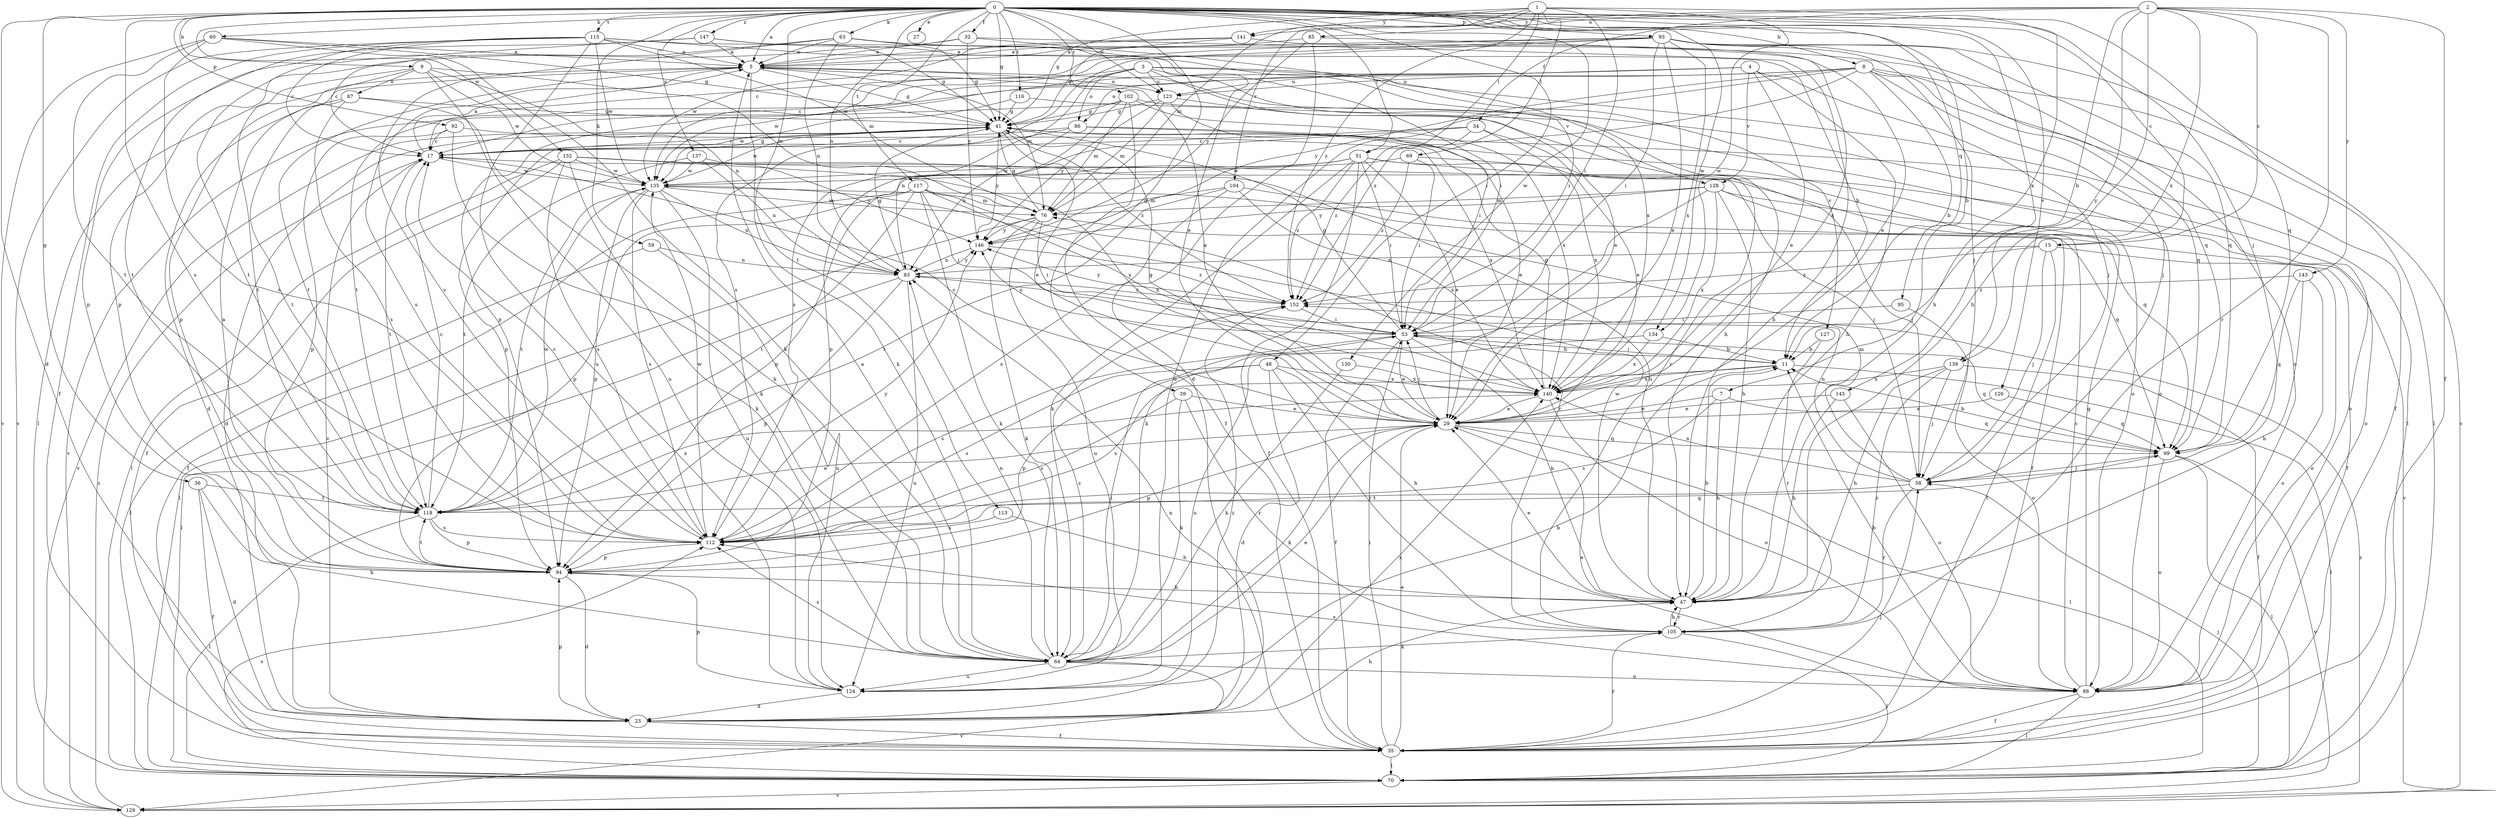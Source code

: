 strict digraph  {
0;
1;
2;
3;
4;
5;
7;
8;
9;
11;
15;
17;
23;
27;
29;
32;
34;
35;
36;
39;
41;
47;
48;
51;
53;
58;
59;
60;
63;
64;
69;
70;
76;
83;
85;
86;
87;
88;
92;
93;
94;
95;
99;
102;
104;
105;
112;
113;
115;
116;
117;
118;
123;
124;
126;
127;
128;
129;
130;
132;
134;
135;
137;
139;
140;
141;
143;
145;
146;
147;
152;
0 -> 5  [label=a];
0 -> 7  [label=b];
0 -> 8  [label=b];
0 -> 9  [label=b];
0 -> 15  [label=c];
0 -> 23  [label=d];
0 -> 27  [label=e];
0 -> 32  [label=f];
0 -> 36  [label=g];
0 -> 39  [label=g];
0 -> 41  [label=g];
0 -> 48  [label=i];
0 -> 51  [label=i];
0 -> 58  [label=j];
0 -> 59  [label=k];
0 -> 60  [label=k];
0 -> 63  [label=k];
0 -> 83  [label=n];
0 -> 92  [label=p];
0 -> 93  [label=p];
0 -> 95  [label=q];
0 -> 99  [label=q];
0 -> 102  [label=r];
0 -> 112  [label=s];
0 -> 113  [label=t];
0 -> 115  [label=t];
0 -> 116  [label=t];
0 -> 117  [label=t];
0 -> 123  [label=u];
0 -> 126  [label=v];
0 -> 130  [label=w];
0 -> 132  [label=w];
0 -> 134  [label=w];
0 -> 137  [label=x];
0 -> 139  [label=x];
0 -> 147  [label=z];
1 -> 41  [label=g];
1 -> 47  [label=h];
1 -> 51  [label=i];
1 -> 53  [label=i];
1 -> 69  [label=l];
1 -> 76  [label=m];
1 -> 104  [label=r];
1 -> 134  [label=w];
1 -> 141  [label=y];
1 -> 152  [label=z];
2 -> 11  [label=b];
2 -> 15  [label=c];
2 -> 34  [label=f];
2 -> 35  [label=f];
2 -> 47  [label=h];
2 -> 85  [label=o];
2 -> 105  [label=r];
2 -> 139  [label=x];
2 -> 141  [label=y];
2 -> 143  [label=y];
2 -> 145  [label=y];
3 -> 29  [label=e];
3 -> 70  [label=l];
3 -> 86  [label=o];
3 -> 112  [label=s];
3 -> 118  [label=t];
3 -> 123  [label=u];
3 -> 127  [label=v];
3 -> 128  [label=v];
3 -> 135  [label=w];
4 -> 17  [label=c];
4 -> 29  [label=e];
4 -> 47  [label=h];
4 -> 58  [label=j];
4 -> 86  [label=o];
4 -> 123  [label=u];
4 -> 128  [label=v];
5 -> 41  [label=g];
5 -> 47  [label=h];
5 -> 64  [label=k];
5 -> 76  [label=m];
5 -> 94  [label=p];
5 -> 112  [label=s];
5 -> 118  [label=t];
5 -> 123  [label=u];
7 -> 29  [label=e];
7 -> 47  [label=h];
7 -> 99  [label=q];
7 -> 112  [label=s];
8 -> 11  [label=b];
8 -> 35  [label=f];
8 -> 58  [label=j];
8 -> 70  [label=l];
8 -> 94  [label=p];
8 -> 99  [label=q];
8 -> 123  [label=u];
8 -> 124  [label=u];
8 -> 146  [label=y];
8 -> 152  [label=z];
9 -> 70  [label=l];
9 -> 76  [label=m];
9 -> 83  [label=n];
9 -> 87  [label=o];
9 -> 118  [label=t];
9 -> 124  [label=u];
9 -> 135  [label=w];
11 -> 53  [label=i];
11 -> 70  [label=l];
11 -> 112  [label=s];
11 -> 140  [label=x];
15 -> 35  [label=f];
15 -> 58  [label=j];
15 -> 83  [label=n];
15 -> 88  [label=o];
15 -> 152  [label=z];
17 -> 5  [label=a];
17 -> 41  [label=g];
17 -> 118  [label=t];
17 -> 135  [label=w];
23 -> 17  [label=c];
23 -> 35  [label=f];
23 -> 47  [label=h];
23 -> 94  [label=p];
23 -> 140  [label=x];
23 -> 152  [label=z];
29 -> 5  [label=a];
29 -> 17  [label=c];
29 -> 41  [label=g];
29 -> 53  [label=i];
29 -> 64  [label=k];
29 -> 70  [label=l];
29 -> 94  [label=p];
29 -> 99  [label=q];
32 -> 5  [label=a];
32 -> 47  [label=h];
32 -> 94  [label=p];
32 -> 140  [label=x];
32 -> 146  [label=y];
34 -> 17  [label=c];
34 -> 29  [label=e];
34 -> 94  [label=p];
34 -> 140  [label=x];
34 -> 152  [label=z];
35 -> 29  [label=e];
35 -> 53  [label=i];
35 -> 58  [label=j];
35 -> 70  [label=l];
35 -> 83  [label=n];
35 -> 105  [label=r];
36 -> 23  [label=d];
36 -> 35  [label=f];
36 -> 64  [label=k];
36 -> 118  [label=t];
39 -> 29  [label=e];
39 -> 64  [label=k];
39 -> 105  [label=r];
39 -> 112  [label=s];
41 -> 17  [label=c];
41 -> 23  [label=d];
41 -> 29  [label=e];
41 -> 129  [label=v];
41 -> 135  [label=w];
41 -> 146  [label=y];
41 -> 152  [label=z];
47 -> 11  [label=b];
47 -> 29  [label=e];
47 -> 105  [label=r];
47 -> 135  [label=w];
48 -> 23  [label=d];
48 -> 47  [label=h];
48 -> 94  [label=p];
48 -> 105  [label=r];
48 -> 112  [label=s];
48 -> 140  [label=x];
51 -> 29  [label=e];
51 -> 35  [label=f];
51 -> 53  [label=i];
51 -> 58  [label=j];
51 -> 64  [label=k];
51 -> 94  [label=p];
51 -> 99  [label=q];
51 -> 135  [label=w];
51 -> 152  [label=z];
53 -> 11  [label=b];
53 -> 29  [label=e];
53 -> 35  [label=f];
53 -> 41  [label=g];
53 -> 47  [label=h];
53 -> 99  [label=q];
53 -> 112  [label=s];
53 -> 146  [label=y];
58 -> 76  [label=m];
58 -> 83  [label=n];
58 -> 105  [label=r];
58 -> 118  [label=t];
58 -> 140  [label=x];
59 -> 70  [label=l];
59 -> 83  [label=n];
59 -> 124  [label=u];
60 -> 5  [label=a];
60 -> 41  [label=g];
60 -> 64  [label=k];
60 -> 112  [label=s];
60 -> 118  [label=t];
60 -> 129  [label=v];
63 -> 5  [label=a];
63 -> 17  [label=c];
63 -> 41  [label=g];
63 -> 53  [label=i];
63 -> 83  [label=n];
63 -> 99  [label=q];
63 -> 112  [label=s];
64 -> 5  [label=a];
64 -> 29  [label=e];
64 -> 53  [label=i];
64 -> 83  [label=n];
64 -> 88  [label=o];
64 -> 112  [label=s];
64 -> 124  [label=u];
64 -> 129  [label=v];
64 -> 152  [label=z];
69 -> 53  [label=i];
69 -> 88  [label=o];
69 -> 135  [label=w];
69 -> 152  [label=z];
70 -> 58  [label=j];
70 -> 112  [label=s];
70 -> 129  [label=v];
76 -> 41  [label=g];
76 -> 53  [label=i];
76 -> 64  [label=k];
76 -> 70  [label=l];
76 -> 124  [label=u];
76 -> 146  [label=y];
83 -> 41  [label=g];
83 -> 70  [label=l];
83 -> 94  [label=p];
83 -> 124  [label=u];
83 -> 146  [label=y];
83 -> 152  [label=z];
85 -> 5  [label=a];
85 -> 23  [label=d];
85 -> 140  [label=x];
85 -> 146  [label=y];
86 -> 17  [label=c];
86 -> 29  [label=e];
86 -> 83  [label=n];
86 -> 88  [label=o];
86 -> 94  [label=p];
87 -> 23  [label=d];
87 -> 41  [label=g];
87 -> 64  [label=k];
87 -> 112  [label=s];
87 -> 118  [label=t];
88 -> 11  [label=b];
88 -> 17  [label=c];
88 -> 29  [label=e];
88 -> 35  [label=f];
88 -> 41  [label=g];
88 -> 70  [label=l];
88 -> 112  [label=s];
92 -> 17  [label=c];
92 -> 64  [label=k];
92 -> 94  [label=p];
92 -> 140  [label=x];
93 -> 5  [label=a];
93 -> 17  [label=c];
93 -> 29  [label=e];
93 -> 53  [label=i];
93 -> 58  [label=j];
93 -> 88  [label=o];
93 -> 99  [label=q];
93 -> 112  [label=s];
93 -> 129  [label=v];
93 -> 135  [label=w];
93 -> 140  [label=x];
94 -> 5  [label=a];
94 -> 23  [label=d];
94 -> 47  [label=h];
94 -> 118  [label=t];
95 -> 53  [label=i];
95 -> 88  [label=o];
99 -> 11  [label=b];
99 -> 58  [label=j];
99 -> 70  [label=l];
99 -> 88  [label=o];
99 -> 129  [label=v];
102 -> 35  [label=f];
102 -> 41  [label=g];
102 -> 76  [label=m];
102 -> 83  [label=n];
102 -> 88  [label=o];
102 -> 129  [label=v];
102 -> 140  [label=x];
104 -> 35  [label=f];
104 -> 76  [label=m];
104 -> 112  [label=s];
104 -> 118  [label=t];
104 -> 140  [label=x];
105 -> 47  [label=h];
105 -> 64  [label=k];
105 -> 70  [label=l];
112 -> 17  [label=c];
112 -> 94  [label=p];
112 -> 99  [label=q];
112 -> 135  [label=w];
112 -> 146  [label=y];
113 -> 47  [label=h];
113 -> 112  [label=s];
115 -> 5  [label=a];
115 -> 11  [label=b];
115 -> 17  [label=c];
115 -> 29  [label=e];
115 -> 35  [label=f];
115 -> 76  [label=m];
115 -> 118  [label=t];
115 -> 124  [label=u];
115 -> 129  [label=v];
115 -> 135  [label=w];
116 -> 41  [label=g];
116 -> 88  [label=o];
116 -> 135  [label=w];
117 -> 35  [label=f];
117 -> 53  [label=i];
117 -> 64  [label=k];
117 -> 76  [label=m];
117 -> 94  [label=p];
117 -> 105  [label=r];
117 -> 118  [label=t];
117 -> 140  [label=x];
118 -> 17  [label=c];
118 -> 29  [label=e];
118 -> 70  [label=l];
118 -> 94  [label=p];
118 -> 112  [label=s];
118 -> 135  [label=w];
118 -> 140  [label=x];
123 -> 41  [label=g];
123 -> 53  [label=i];
123 -> 76  [label=m];
123 -> 105  [label=r];
123 -> 146  [label=y];
124 -> 11  [label=b];
124 -> 23  [label=d];
124 -> 94  [label=p];
126 -> 29  [label=e];
126 -> 99  [label=q];
127 -> 11  [label=b];
127 -> 105  [label=r];
128 -> 35  [label=f];
128 -> 47  [label=h];
128 -> 64  [label=k];
128 -> 76  [label=m];
128 -> 129  [label=v];
128 -> 140  [label=x];
128 -> 146  [label=y];
129 -> 17  [label=c];
129 -> 152  [label=z];
130 -> 64  [label=k];
130 -> 140  [label=x];
132 -> 35  [label=f];
132 -> 47  [label=h];
132 -> 58  [label=j];
132 -> 64  [label=k];
132 -> 70  [label=l];
132 -> 112  [label=s];
132 -> 135  [label=w];
132 -> 140  [label=x];
134 -> 11  [label=b];
134 -> 124  [label=u];
134 -> 140  [label=x];
135 -> 76  [label=m];
135 -> 83  [label=n];
135 -> 94  [label=p];
135 -> 99  [label=q];
135 -> 112  [label=s];
135 -> 118  [label=t];
135 -> 124  [label=u];
137 -> 83  [label=n];
137 -> 118  [label=t];
137 -> 135  [label=w];
137 -> 146  [label=y];
139 -> 35  [label=f];
139 -> 47  [label=h];
139 -> 58  [label=j];
139 -> 105  [label=r];
139 -> 140  [label=x];
140 -> 29  [label=e];
140 -> 41  [label=g];
140 -> 88  [label=o];
141 -> 5  [label=a];
141 -> 29  [label=e];
141 -> 41  [label=g];
141 -> 135  [label=w];
143 -> 47  [label=h];
143 -> 88  [label=o];
143 -> 99  [label=q];
143 -> 152  [label=z];
145 -> 29  [label=e];
145 -> 47  [label=h];
145 -> 88  [label=o];
146 -> 83  [label=n];
146 -> 152  [label=z];
147 -> 5  [label=a];
147 -> 41  [label=g];
147 -> 53  [label=i];
147 -> 94  [label=p];
147 -> 118  [label=t];
152 -> 53  [label=i];
152 -> 146  [label=y];
}
